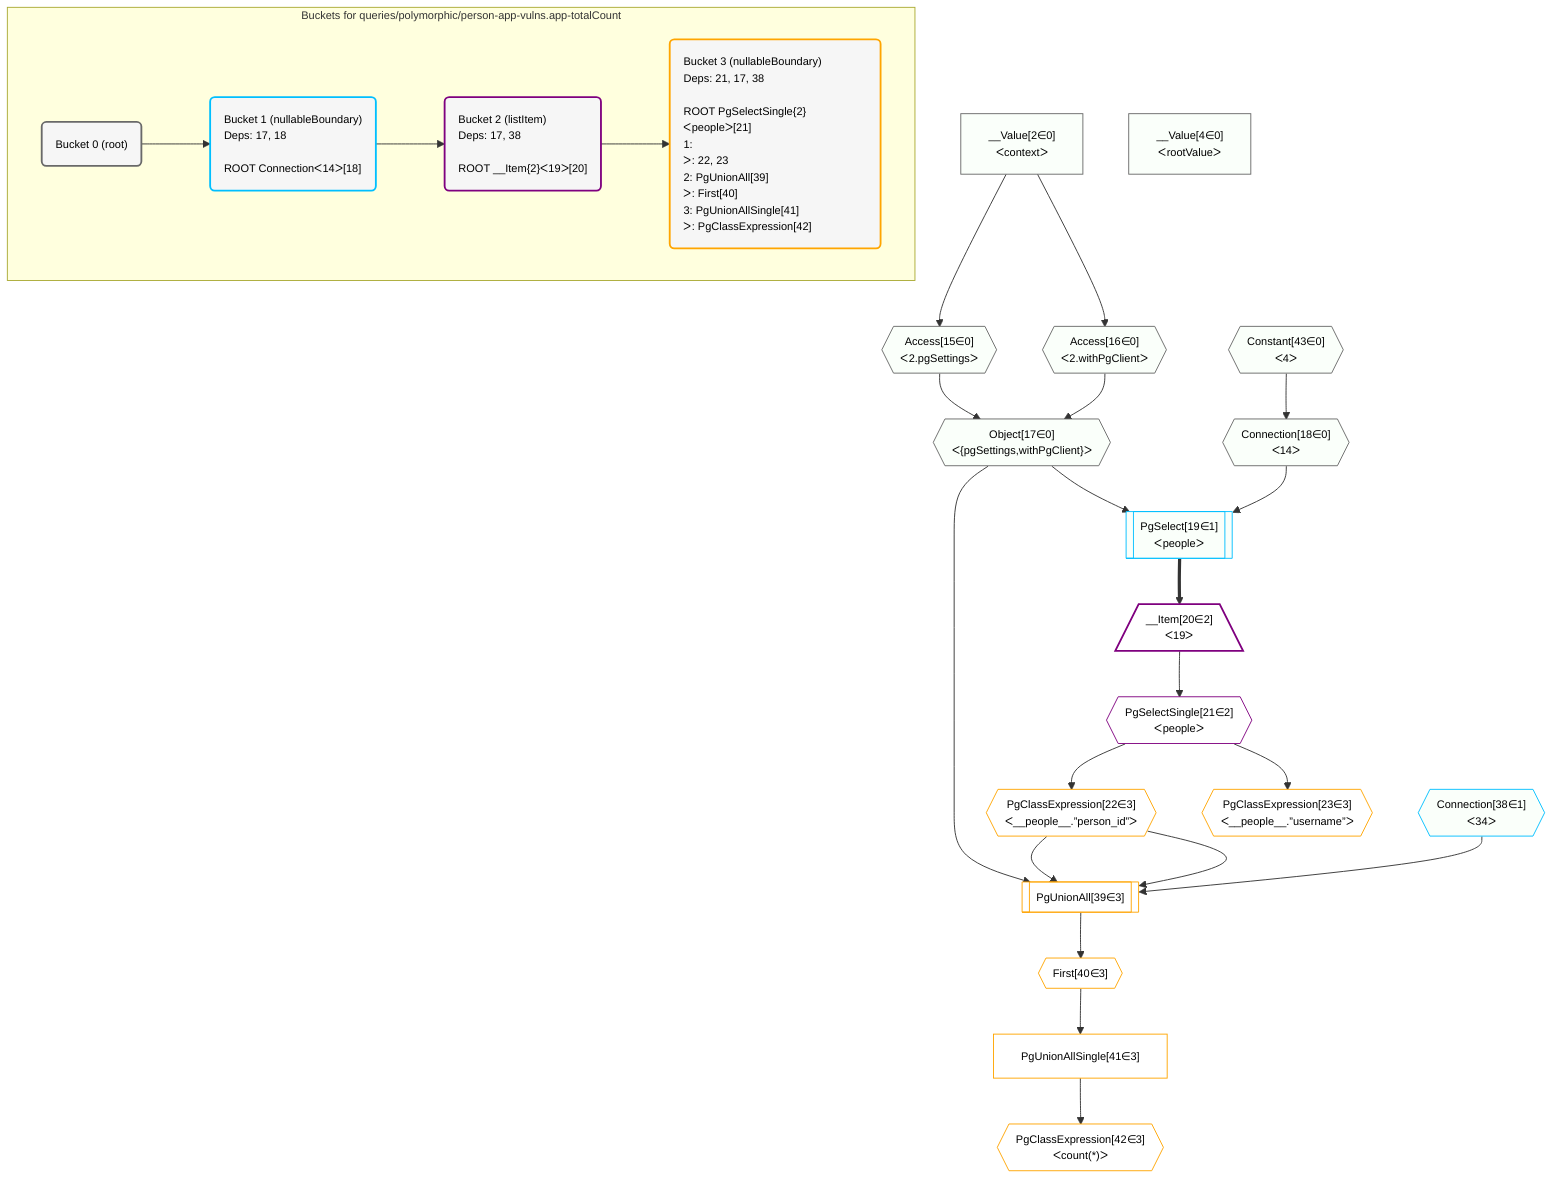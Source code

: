 %%{init: {'themeVariables': { 'fontSize': '12px'}}}%%
graph TD
    classDef path fill:#eee,stroke:#000,color:#000
    classDef plan fill:#fff,stroke-width:1px,color:#000
    classDef itemplan fill:#fff,stroke-width:2px,color:#000
    classDef unbatchedplan fill:#dff,stroke-width:1px,color:#000
    classDef sideeffectplan fill:#fcc,stroke-width:2px,color:#000
    classDef bucket fill:#f6f6f6,color:#000,stroke-width:2px,text-align:left


    %% plan dependencies
    Object17{{"Object[17∈0]<br />ᐸ{pgSettings,withPgClient}ᐳ"}}:::plan
    Access15{{"Access[15∈0]<br />ᐸ2.pgSettingsᐳ"}}:::plan
    Access16{{"Access[16∈0]<br />ᐸ2.withPgClientᐳ"}}:::plan
    Access15 & Access16 --> Object17
    __Value2["__Value[2∈0]<br />ᐸcontextᐳ"]:::plan
    __Value2 --> Access15
    __Value2 --> Access16
    Connection18{{"Connection[18∈0]<br />ᐸ14ᐳ"}}:::plan
    Constant43{{"Constant[43∈0]<br />ᐸ4ᐳ"}}:::plan
    Constant43 --> Connection18
    __Value4["__Value[4∈0]<br />ᐸrootValueᐳ"]:::plan
    PgSelect19[["PgSelect[19∈1]<br />ᐸpeopleᐳ"]]:::plan
    Object17 & Connection18 --> PgSelect19
    Connection38{{"Connection[38∈1]<br />ᐸ34ᐳ"}}:::plan
    __Item20[/"__Item[20∈2]<br />ᐸ19ᐳ"\]:::itemplan
    PgSelect19 ==> __Item20
    PgSelectSingle21{{"PgSelectSingle[21∈2]<br />ᐸpeopleᐳ"}}:::plan
    __Item20 --> PgSelectSingle21
    PgUnionAll39[["PgUnionAll[39∈3]"]]:::plan
    PgClassExpression22{{"PgClassExpression[22∈3]<br />ᐸ__people__.”person_id”ᐳ"}}:::plan
    Object17 & PgClassExpression22 & PgClassExpression22 & Connection38 --> PgUnionAll39
    PgSelectSingle21 --> PgClassExpression22
    PgClassExpression23{{"PgClassExpression[23∈3]<br />ᐸ__people__.”username”ᐳ"}}:::plan
    PgSelectSingle21 --> PgClassExpression23
    First40{{"First[40∈3]"}}:::plan
    PgUnionAll39 --> First40
    PgUnionAllSingle41["PgUnionAllSingle[41∈3]"]:::plan
    First40 --> PgUnionAllSingle41
    PgClassExpression42{{"PgClassExpression[42∈3]<br />ᐸcount(*)ᐳ"}}:::plan
    PgUnionAllSingle41 --> PgClassExpression42

    %% define steps

    subgraph "Buckets for queries/polymorphic/person-app-vulns.app-totalCount"
    Bucket0("Bucket 0 (root)"):::bucket
    classDef bucket0 stroke:#696969
    class Bucket0,__Value2,__Value4,Access15,Access16,Object17,Connection18,Constant43 bucket0
    Bucket1("Bucket 1 (nullableBoundary)<br />Deps: 17, 18<br /><br />ROOT Connectionᐸ14ᐳ[18]"):::bucket
    classDef bucket1 stroke:#00bfff
    class Bucket1,PgSelect19,Connection38 bucket1
    Bucket2("Bucket 2 (listItem)<br />Deps: 17, 38<br /><br />ROOT __Item{2}ᐸ19ᐳ[20]"):::bucket
    classDef bucket2 stroke:#7f007f
    class Bucket2,__Item20,PgSelectSingle21 bucket2
    Bucket3("Bucket 3 (nullableBoundary)<br />Deps: 21, 17, 38<br /><br />ROOT PgSelectSingle{2}ᐸpeopleᐳ[21]<br />1: <br />ᐳ: 22, 23<br />2: PgUnionAll[39]<br />ᐳ: First[40]<br />3: PgUnionAllSingle[41]<br />ᐳ: PgClassExpression[42]"):::bucket
    classDef bucket3 stroke:#ffa500
    class Bucket3,PgClassExpression22,PgClassExpression23,PgUnionAll39,First40,PgUnionAllSingle41,PgClassExpression42 bucket3
    Bucket0 --> Bucket1
    Bucket1 --> Bucket2
    Bucket2 --> Bucket3
    classDef unary fill:#fafffa,borderWidth:8px
    class Object17,Access15,Access16,Connection18,__Value2,__Value4,Constant43,PgSelect19,Connection38 unary
    end